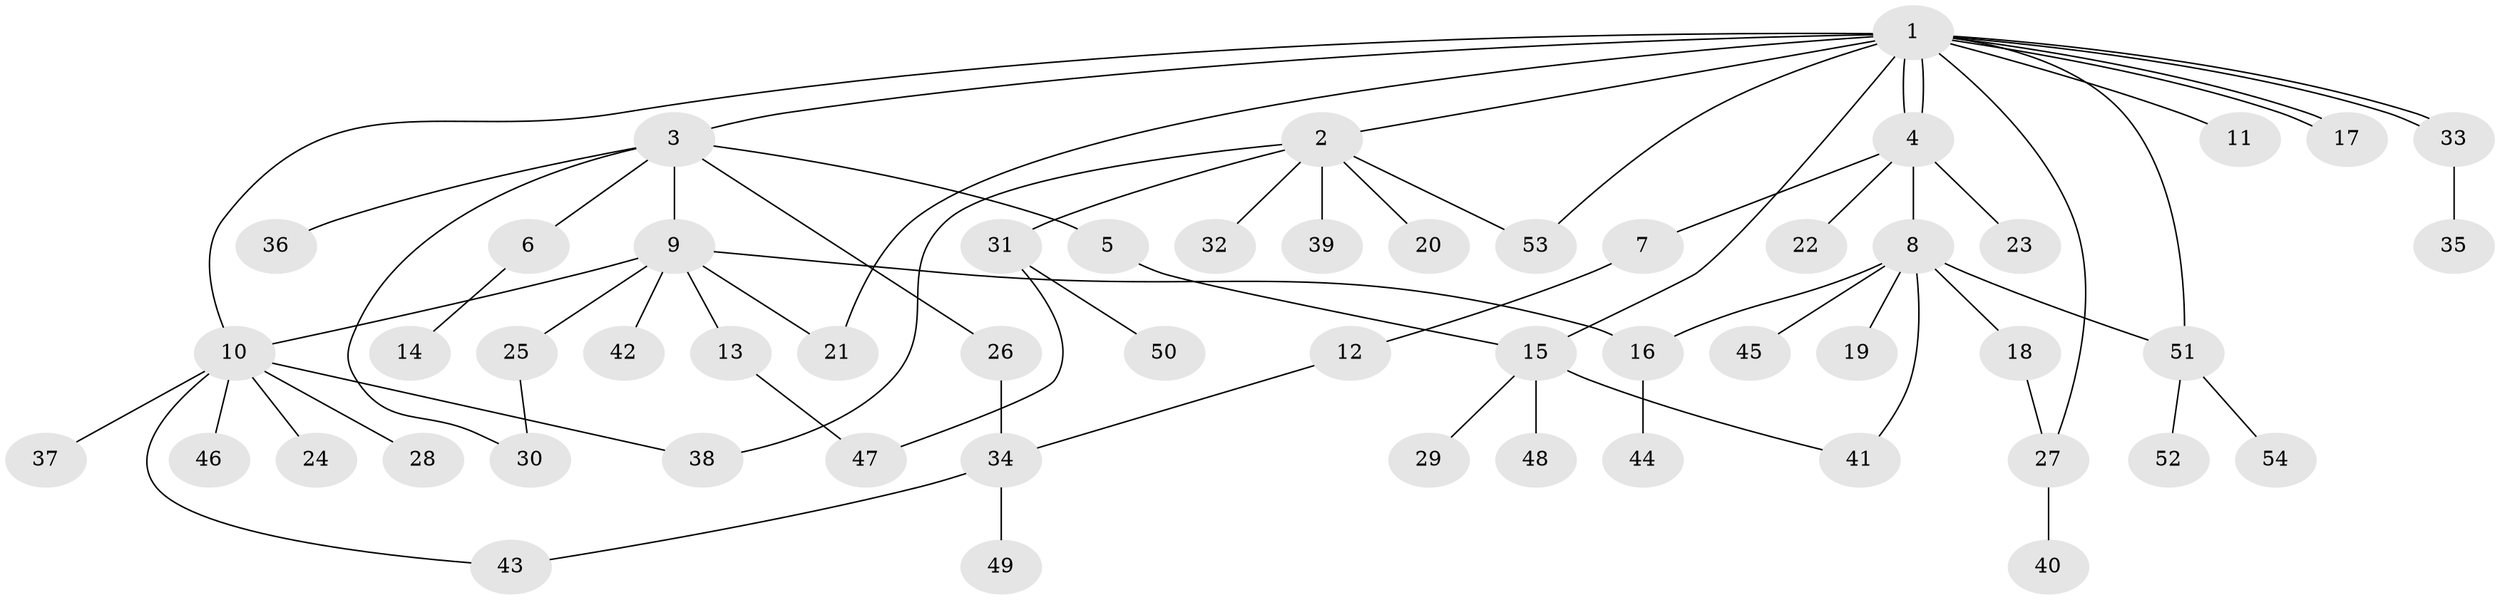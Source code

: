 // Generated by graph-tools (version 1.1) at 2025/49/03/09/25 03:49:46]
// undirected, 54 vertices, 69 edges
graph export_dot {
graph [start="1"]
  node [color=gray90,style=filled];
  1;
  2;
  3;
  4;
  5;
  6;
  7;
  8;
  9;
  10;
  11;
  12;
  13;
  14;
  15;
  16;
  17;
  18;
  19;
  20;
  21;
  22;
  23;
  24;
  25;
  26;
  27;
  28;
  29;
  30;
  31;
  32;
  33;
  34;
  35;
  36;
  37;
  38;
  39;
  40;
  41;
  42;
  43;
  44;
  45;
  46;
  47;
  48;
  49;
  50;
  51;
  52;
  53;
  54;
  1 -- 2;
  1 -- 3;
  1 -- 4;
  1 -- 4;
  1 -- 10;
  1 -- 11;
  1 -- 15;
  1 -- 17;
  1 -- 17;
  1 -- 21;
  1 -- 27;
  1 -- 33;
  1 -- 33;
  1 -- 51;
  1 -- 53;
  2 -- 20;
  2 -- 31;
  2 -- 32;
  2 -- 38;
  2 -- 39;
  2 -- 53;
  3 -- 5;
  3 -- 6;
  3 -- 9;
  3 -- 26;
  3 -- 30;
  3 -- 36;
  4 -- 7;
  4 -- 8;
  4 -- 22;
  4 -- 23;
  5 -- 15;
  6 -- 14;
  7 -- 12;
  8 -- 16;
  8 -- 18;
  8 -- 19;
  8 -- 41;
  8 -- 45;
  8 -- 51;
  9 -- 10;
  9 -- 13;
  9 -- 16;
  9 -- 21;
  9 -- 25;
  9 -- 42;
  10 -- 24;
  10 -- 28;
  10 -- 37;
  10 -- 38;
  10 -- 43;
  10 -- 46;
  12 -- 34;
  13 -- 47;
  15 -- 29;
  15 -- 41;
  15 -- 48;
  16 -- 44;
  18 -- 27;
  25 -- 30;
  26 -- 34;
  27 -- 40;
  31 -- 47;
  31 -- 50;
  33 -- 35;
  34 -- 43;
  34 -- 49;
  51 -- 52;
  51 -- 54;
}
